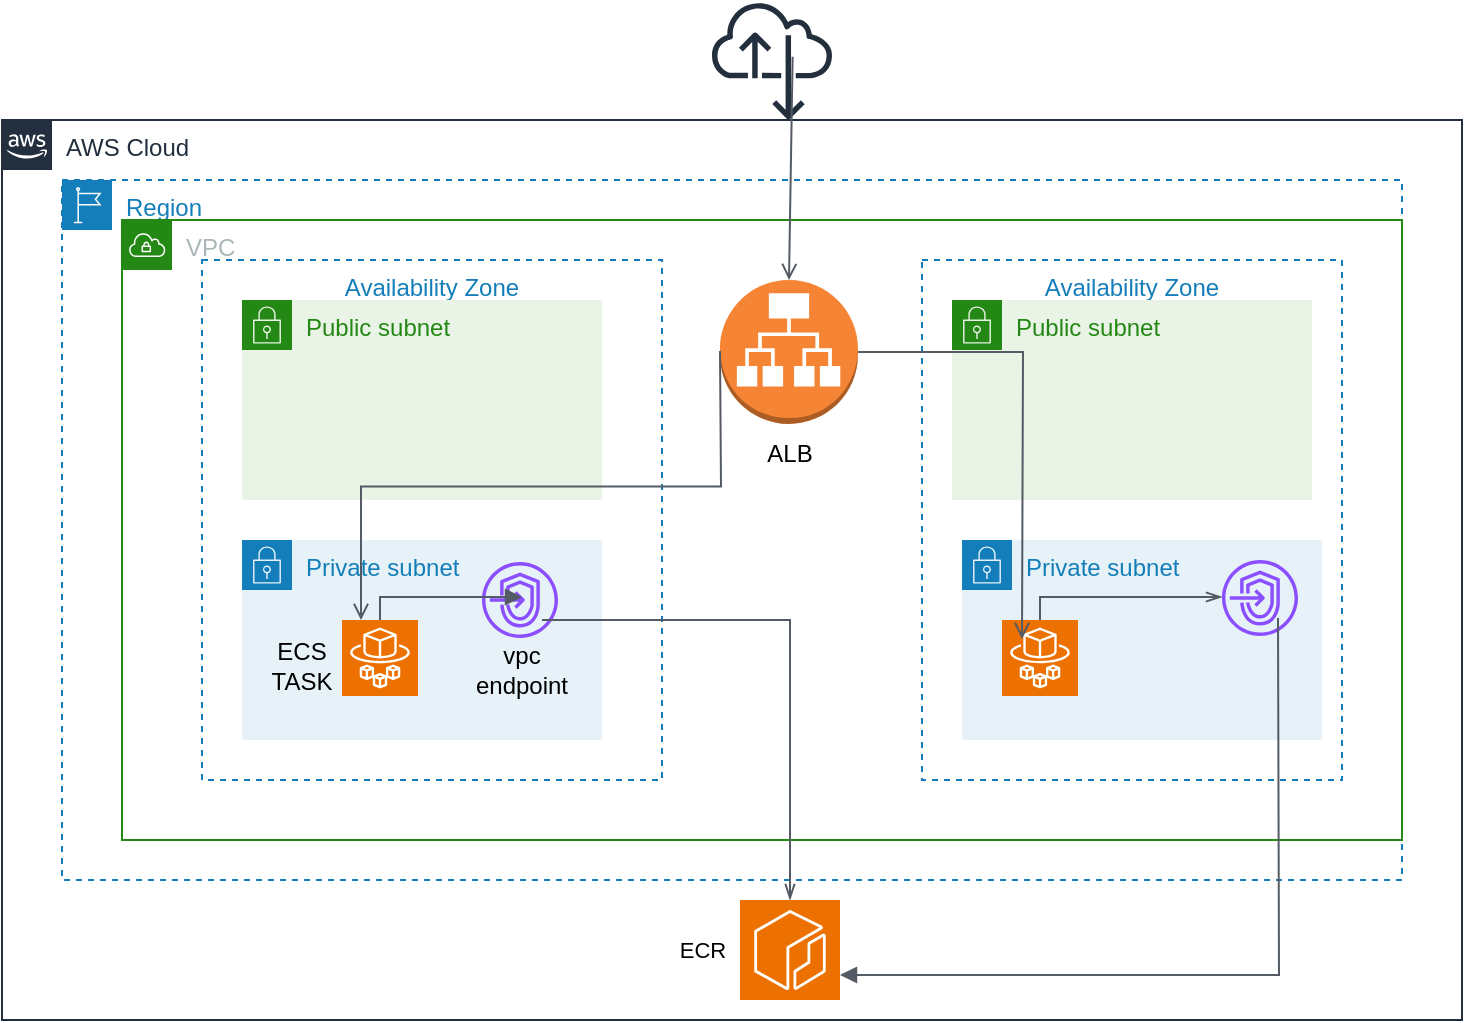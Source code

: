 <mxfile version="21.7.4" type="github">
  <diagram name="Page-1" id="vBLGWCy5HwbodOJPq06y">
    <mxGraphModel dx="1059" dy="1777" grid="1" gridSize="10" guides="1" tooltips="1" connect="1" arrows="1" fold="1" page="1" pageScale="1" pageWidth="827" pageHeight="1169" math="0" shadow="0">
      <root>
        <mxCell id="0" />
        <mxCell id="1" parent="0" />
        <mxCell id="Jw5oP0si98ZFLI9Q-Jws-1" value="AWS Cloud" style="points=[[0,0],[0.25,0],[0.5,0],[0.75,0],[1,0],[1,0.25],[1,0.5],[1,0.75],[1,1],[0.75,1],[0.5,1],[0.25,1],[0,1],[0,0.75],[0,0.5],[0,0.25]];outlineConnect=0;gradientColor=none;html=1;whiteSpace=wrap;fontSize=12;fontStyle=0;container=1;pointerEvents=0;collapsible=0;recursiveResize=0;shape=mxgraph.aws4.group;grIcon=mxgraph.aws4.group_aws_cloud_alt;strokeColor=#232F3E;fillColor=none;verticalAlign=top;align=left;spacingLeft=30;fontColor=#232F3E;dashed=0;" vertex="1" parent="1">
          <mxGeometry x="20" y="20" width="730" height="450" as="geometry" />
        </mxCell>
        <mxCell id="Jw5oP0si98ZFLI9Q-Jws-3" value="Region" style="points=[[0,0],[0.25,0],[0.5,0],[0.75,0],[1,0],[1,0.25],[1,0.5],[1,0.75],[1,1],[0.75,1],[0.5,1],[0.25,1],[0,1],[0,0.75],[0,0.5],[0,0.25]];outlineConnect=0;gradientColor=none;html=1;whiteSpace=wrap;fontSize=12;fontStyle=0;container=1;pointerEvents=0;collapsible=0;recursiveResize=0;shape=mxgraph.aws4.group;grIcon=mxgraph.aws4.group_region;strokeColor=#147EBA;fillColor=none;verticalAlign=top;align=left;spacingLeft=30;fontColor=#147EBA;dashed=1;" vertex="1" parent="Jw5oP0si98ZFLI9Q-Jws-1">
          <mxGeometry x="30" y="30" width="670" height="350" as="geometry" />
        </mxCell>
        <mxCell id="Jw5oP0si98ZFLI9Q-Jws-6" value="VPC" style="points=[[0,0],[0.25,0],[0.5,0],[0.75,0],[1,0],[1,0.25],[1,0.5],[1,0.75],[1,1],[0.75,1],[0.5,1],[0.25,1],[0,1],[0,0.75],[0,0.5],[0,0.25]];outlineConnect=0;gradientColor=none;html=1;whiteSpace=wrap;fontSize=12;fontStyle=0;container=1;pointerEvents=0;collapsible=0;recursiveResize=0;shape=mxgraph.aws4.group;grIcon=mxgraph.aws4.group_vpc;strokeColor=#248814;fillColor=none;verticalAlign=top;align=left;spacingLeft=30;fontColor=#AAB7B8;dashed=0;" vertex="1" parent="Jw5oP0si98ZFLI9Q-Jws-3">
          <mxGeometry x="30" y="20" width="640" height="310" as="geometry" />
        </mxCell>
        <mxCell id="Jw5oP0si98ZFLI9Q-Jws-4" value="Availability Zone" style="fillColor=none;strokeColor=#147EBA;dashed=1;verticalAlign=top;fontStyle=0;fontColor=#147EBA;whiteSpace=wrap;html=1;" vertex="1" parent="Jw5oP0si98ZFLI9Q-Jws-6">
          <mxGeometry x="40" y="20" width="230" height="260" as="geometry" />
        </mxCell>
        <mxCell id="Jw5oP0si98ZFLI9Q-Jws-5" value="Availability Zone" style="fillColor=none;strokeColor=#147EBA;dashed=1;verticalAlign=top;fontStyle=0;fontColor=#147EBA;whiteSpace=wrap;html=1;" vertex="1" parent="Jw5oP0si98ZFLI9Q-Jws-6">
          <mxGeometry x="400" y="20" width="210" height="260" as="geometry" />
        </mxCell>
        <mxCell id="Jw5oP0si98ZFLI9Q-Jws-7" value="Public subnet" style="points=[[0,0],[0.25,0],[0.5,0],[0.75,0],[1,0],[1,0.25],[1,0.5],[1,0.75],[1,1],[0.75,1],[0.5,1],[0.25,1],[0,1],[0,0.75],[0,0.5],[0,0.25]];outlineConnect=0;gradientColor=none;html=1;whiteSpace=wrap;fontSize=12;fontStyle=0;container=1;pointerEvents=0;collapsible=0;recursiveResize=0;shape=mxgraph.aws4.group;grIcon=mxgraph.aws4.group_security_group;grStroke=0;strokeColor=#248814;fillColor=#E9F3E6;verticalAlign=top;align=left;spacingLeft=30;fontColor=#248814;dashed=0;" vertex="1" parent="Jw5oP0si98ZFLI9Q-Jws-6">
          <mxGeometry x="60" y="40" width="180" height="100" as="geometry" />
        </mxCell>
        <mxCell id="Jw5oP0si98ZFLI9Q-Jws-8" value="Private subnet" style="points=[[0,0],[0.25,0],[0.5,0],[0.75,0],[1,0],[1,0.25],[1,0.5],[1,0.75],[1,1],[0.75,1],[0.5,1],[0.25,1],[0,1],[0,0.75],[0,0.5],[0,0.25]];outlineConnect=0;gradientColor=none;html=1;whiteSpace=wrap;fontSize=12;fontStyle=0;container=1;pointerEvents=0;collapsible=0;recursiveResize=0;shape=mxgraph.aws4.group;grIcon=mxgraph.aws4.group_security_group;grStroke=0;strokeColor=#147EBA;fillColor=#E6F2F8;verticalAlign=top;align=left;spacingLeft=30;fontColor=#147EBA;dashed=0;" vertex="1" parent="Jw5oP0si98ZFLI9Q-Jws-6">
          <mxGeometry x="60" y="160" width="180" height="100" as="geometry" />
        </mxCell>
        <mxCell id="Jw5oP0si98ZFLI9Q-Jws-11" value="" style="sketch=0;outlineConnect=0;fontColor=#232F3E;gradientColor=none;fillColor=#8C4FFF;strokeColor=none;dashed=0;verticalLabelPosition=bottom;verticalAlign=top;align=center;html=1;fontSize=12;fontStyle=0;aspect=fixed;pointerEvents=1;shape=mxgraph.aws4.endpoints;" vertex="1" parent="Jw5oP0si98ZFLI9Q-Jws-8">
          <mxGeometry x="120" y="11" width="38" height="38" as="geometry" />
        </mxCell>
        <mxCell id="Jw5oP0si98ZFLI9Q-Jws-19" value="" style="edgeStyle=orthogonalEdgeStyle;html=1;endArrow=block;elbow=vertical;startArrow=none;endFill=1;strokeColor=#545B64;rounded=0;exitX=0.5;exitY=0;exitDx=0;exitDy=0;exitPerimeter=0;" edge="1" parent="Jw5oP0si98ZFLI9Q-Jws-8" source="Jw5oP0si98ZFLI9Q-Jws-13">
          <mxGeometry width="100" relative="1" as="geometry">
            <mxPoint x="40" y="28.5" as="sourcePoint" />
            <mxPoint x="140" y="28.5" as="targetPoint" />
            <Array as="points">
              <mxPoint x="69" y="29" />
            </Array>
          </mxGeometry>
        </mxCell>
        <mxCell id="Jw5oP0si98ZFLI9Q-Jws-9" value="Public subnet" style="points=[[0,0],[0.25,0],[0.5,0],[0.75,0],[1,0],[1,0.25],[1,0.5],[1,0.75],[1,1],[0.75,1],[0.5,1],[0.25,1],[0,1],[0,0.75],[0,0.5],[0,0.25]];outlineConnect=0;gradientColor=none;html=1;whiteSpace=wrap;fontSize=12;fontStyle=0;container=1;pointerEvents=0;collapsible=0;recursiveResize=0;shape=mxgraph.aws4.group;grIcon=mxgraph.aws4.group_security_group;grStroke=0;strokeColor=#248814;fillColor=#E9F3E6;verticalAlign=top;align=left;spacingLeft=30;fontColor=#248814;dashed=0;" vertex="1" parent="Jw5oP0si98ZFLI9Q-Jws-6">
          <mxGeometry x="415" y="40" width="180" height="100" as="geometry" />
        </mxCell>
        <mxCell id="Jw5oP0si98ZFLI9Q-Jws-10" value="Private subnet" style="points=[[0,0],[0.25,0],[0.5,0],[0.75,0],[1,0],[1,0.25],[1,0.5],[1,0.75],[1,1],[0.75,1],[0.5,1],[0.25,1],[0,1],[0,0.75],[0,0.5],[0,0.25]];outlineConnect=0;gradientColor=none;html=1;whiteSpace=wrap;fontSize=12;fontStyle=0;container=1;pointerEvents=0;collapsible=0;recursiveResize=0;shape=mxgraph.aws4.group;grIcon=mxgraph.aws4.group_security_group;grStroke=0;strokeColor=#147EBA;fillColor=#E6F2F8;verticalAlign=top;align=left;spacingLeft=30;fontColor=#147EBA;dashed=0;" vertex="1" parent="Jw5oP0si98ZFLI9Q-Jws-6">
          <mxGeometry x="420" y="160" width="180" height="100" as="geometry" />
        </mxCell>
        <mxCell id="Jw5oP0si98ZFLI9Q-Jws-29" value="" style="edgeStyle=orthogonalEdgeStyle;html=1;endArrow=openThin;elbow=vertical;startArrow=none;endFill=0;strokeColor=#545B64;rounded=0;" edge="1" parent="Jw5oP0si98ZFLI9Q-Jws-10" source="Jw5oP0si98ZFLI9Q-Jws-14">
          <mxGeometry width="100" relative="1" as="geometry">
            <mxPoint x="30" y="28.5" as="sourcePoint" />
            <mxPoint x="130" y="28.5" as="targetPoint" />
            <Array as="points">
              <mxPoint x="39" y="29" />
            </Array>
          </mxGeometry>
        </mxCell>
        <mxCell id="Jw5oP0si98ZFLI9Q-Jws-12" value="" style="sketch=0;outlineConnect=0;fontColor=#232F3E;gradientColor=none;fillColor=#8C4FFF;strokeColor=none;dashed=0;verticalLabelPosition=bottom;verticalAlign=top;align=center;html=1;fontSize=12;fontStyle=0;aspect=fixed;pointerEvents=1;shape=mxgraph.aws4.endpoints;" vertex="1" parent="Jw5oP0si98ZFLI9Q-Jws-6">
          <mxGeometry x="550" y="170" width="38" height="38" as="geometry" />
        </mxCell>
        <mxCell id="Jw5oP0si98ZFLI9Q-Jws-13" value="" style="sketch=0;points=[[0,0,0],[0.25,0,0],[0.5,0,0],[0.75,0,0],[1,0,0],[0,1,0],[0.25,1,0],[0.5,1,0],[0.75,1,0],[1,1,0],[0,0.25,0],[0,0.5,0],[0,0.75,0],[1,0.25,0],[1,0.5,0],[1,0.75,0]];outlineConnect=0;fontColor=#232F3E;fillColor=#ED7100;strokeColor=#ffffff;dashed=0;verticalLabelPosition=bottom;verticalAlign=top;align=center;html=1;fontSize=12;fontStyle=0;aspect=fixed;shape=mxgraph.aws4.resourceIcon;resIcon=mxgraph.aws4.fargate;" vertex="1" parent="Jw5oP0si98ZFLI9Q-Jws-6">
          <mxGeometry x="110" y="200" width="38" height="38" as="geometry" />
        </mxCell>
        <mxCell id="Jw5oP0si98ZFLI9Q-Jws-14" value="" style="sketch=0;points=[[0,0,0],[0.25,0,0],[0.5,0,0],[0.75,0,0],[1,0,0],[0,1,0],[0.25,1,0],[0.5,1,0],[0.75,1,0],[1,1,0],[0,0.25,0],[0,0.5,0],[0,0.75,0],[1,0.25,0],[1,0.5,0],[1,0.75,0]];outlineConnect=0;fontColor=#232F3E;fillColor=#ED7100;strokeColor=#ffffff;dashed=0;verticalLabelPosition=bottom;verticalAlign=top;align=center;html=1;fontSize=12;fontStyle=0;aspect=fixed;shape=mxgraph.aws4.resourceIcon;resIcon=mxgraph.aws4.fargate;" vertex="1" parent="Jw5oP0si98ZFLI9Q-Jws-6">
          <mxGeometry x="440" y="200" width="38" height="38" as="geometry" />
        </mxCell>
        <mxCell id="Jw5oP0si98ZFLI9Q-Jws-16" value="" style="outlineConnect=0;dashed=0;verticalLabelPosition=bottom;verticalAlign=top;align=center;html=1;shape=mxgraph.aws3.application_load_balancer;fillColor=#F58534;gradientColor=none;" vertex="1" parent="Jw5oP0si98ZFLI9Q-Jws-6">
          <mxGeometry x="299" y="30" width="69" height="72" as="geometry" />
        </mxCell>
        <mxCell id="Jw5oP0si98ZFLI9Q-Jws-25" value="" style="edgeStyle=orthogonalEdgeStyle;html=1;endArrow=openThin;elbow=vertical;startArrow=none;endFill=0;strokeColor=#545B64;rounded=0;" edge="1" parent="Jw5oP0si98ZFLI9Q-Jws-6" target="Jw5oP0si98ZFLI9Q-Jws-15">
          <mxGeometry width="100" relative="1" as="geometry">
            <mxPoint x="210" y="200" as="sourcePoint" />
            <mxPoint x="310" y="200" as="targetPoint" />
            <Array as="points">
              <mxPoint x="334" y="200" />
            </Array>
          </mxGeometry>
        </mxCell>
        <mxCell id="Jw5oP0si98ZFLI9Q-Jws-26" value="ECR" style="edgeLabel;html=1;align=center;verticalAlign=middle;resizable=0;points=[];" vertex="1" connectable="0" parent="Jw5oP0si98ZFLI9Q-Jws-25">
          <mxGeometry x="0.27" y="1" relative="1" as="geometry">
            <mxPoint x="-45" y="121" as="offset" />
          </mxGeometry>
        </mxCell>
        <mxCell id="Jw5oP0si98ZFLI9Q-Jws-27" value="" style="edgeStyle=orthogonalEdgeStyle;html=1;endArrow=none;elbow=vertical;startArrow=block;startFill=1;strokeColor=#545B64;rounded=0;exitX=1;exitY=0.75;exitDx=0;exitDy=0;exitPerimeter=0;" edge="1" parent="Jw5oP0si98ZFLI9Q-Jws-6" source="Jw5oP0si98ZFLI9Q-Jws-15">
          <mxGeometry width="100" relative="1" as="geometry">
            <mxPoint x="478" y="199" as="sourcePoint" />
            <mxPoint x="578" y="199" as="targetPoint" />
          </mxGeometry>
        </mxCell>
        <mxCell id="Jw5oP0si98ZFLI9Q-Jws-32" value="" style="edgeStyle=orthogonalEdgeStyle;html=1;endArrow=none;elbow=vertical;startArrow=open;startFill=0;strokeColor=#545B64;rounded=0;exitX=0.25;exitY=0;exitDx=0;exitDy=0;exitPerimeter=0;" edge="1" parent="Jw5oP0si98ZFLI9Q-Jws-6" source="Jw5oP0si98ZFLI9Q-Jws-13">
          <mxGeometry width="100" relative="1" as="geometry">
            <mxPoint x="199" y="65.5" as="sourcePoint" />
            <mxPoint x="299" y="65.5" as="targetPoint" />
          </mxGeometry>
        </mxCell>
        <mxCell id="Jw5oP0si98ZFLI9Q-Jws-34" value="" style="edgeStyle=orthogonalEdgeStyle;html=1;endArrow=open;elbow=vertical;startArrow=none;endFill=0;strokeColor=#545B64;rounded=0;" edge="1" parent="Jw5oP0si98ZFLI9Q-Jws-6" source="Jw5oP0si98ZFLI9Q-Jws-16">
          <mxGeometry width="100" relative="1" as="geometry">
            <mxPoint x="350" y="209.5" as="sourcePoint" />
            <mxPoint x="450" y="209.5" as="targetPoint" />
          </mxGeometry>
        </mxCell>
        <mxCell id="Jw5oP0si98ZFLI9Q-Jws-41" value="ECS TASK" style="text;html=1;strokeColor=none;fillColor=none;align=center;verticalAlign=middle;whiteSpace=wrap;rounded=0;" vertex="1" parent="Jw5oP0si98ZFLI9Q-Jws-6">
          <mxGeometry x="60" y="208" width="60" height="30" as="geometry" />
        </mxCell>
        <mxCell id="Jw5oP0si98ZFLI9Q-Jws-42" value="vpc endpoint" style="text;html=1;strokeColor=none;fillColor=none;align=center;verticalAlign=middle;whiteSpace=wrap;rounded=0;" vertex="1" parent="Jw5oP0si98ZFLI9Q-Jws-6">
          <mxGeometry x="170" y="210" width="60" height="30" as="geometry" />
        </mxCell>
        <mxCell id="Jw5oP0si98ZFLI9Q-Jws-43" value="ALB" style="text;html=1;strokeColor=none;fillColor=none;align=center;verticalAlign=middle;whiteSpace=wrap;rounded=0;" vertex="1" parent="Jw5oP0si98ZFLI9Q-Jws-6">
          <mxGeometry x="304" y="102" width="60" height="30" as="geometry" />
        </mxCell>
        <mxCell id="Jw5oP0si98ZFLI9Q-Jws-15" value="" style="sketch=0;points=[[0,0,0],[0.25,0,0],[0.5,0,0],[0.75,0,0],[1,0,0],[0,1,0],[0.25,1,0],[0.5,1,0],[0.75,1,0],[1,1,0],[0,0.25,0],[0,0.5,0],[0,0.75,0],[1,0.25,0],[1,0.5,0],[1,0.75,0]];outlineConnect=0;fontColor=#232F3E;fillColor=#ED7100;strokeColor=#ffffff;dashed=0;verticalLabelPosition=bottom;verticalAlign=top;align=center;html=1;fontSize=12;fontStyle=0;aspect=fixed;shape=mxgraph.aws4.resourceIcon;resIcon=mxgraph.aws4.ecr;" vertex="1" parent="Jw5oP0si98ZFLI9Q-Jws-1">
          <mxGeometry x="369" y="390" width="50" height="50" as="geometry" />
        </mxCell>
        <mxCell id="Jw5oP0si98ZFLI9Q-Jws-39" value="" style="sketch=0;outlineConnect=0;fontColor=#232F3E;gradientColor=none;fillColor=#232F3D;strokeColor=none;dashed=0;verticalLabelPosition=bottom;verticalAlign=top;align=center;html=1;fontSize=12;fontStyle=0;aspect=fixed;pointerEvents=1;shape=mxgraph.aws4.internet_alt22;" vertex="1" parent="1">
          <mxGeometry x="375" y="-40" width="60" height="60" as="geometry" />
        </mxCell>
        <mxCell id="Jw5oP0si98ZFLI9Q-Jws-40" value="" style="html=1;endArrow=open;elbow=vertical;startArrow=none;endFill=0;strokeColor=#545B64;rounded=0;entryX=0.5;entryY=0;entryDx=0;entryDy=0;entryPerimeter=0;exitX=0.672;exitY=0.472;exitDx=0;exitDy=0;exitPerimeter=0;" edge="1" parent="1" source="Jw5oP0si98ZFLI9Q-Jws-39" target="Jw5oP0si98ZFLI9Q-Jws-16">
          <mxGeometry width="100" relative="1" as="geometry">
            <mxPoint x="350" y="40" as="sourcePoint" />
            <mxPoint x="450" y="40" as="targetPoint" />
          </mxGeometry>
        </mxCell>
      </root>
    </mxGraphModel>
  </diagram>
</mxfile>
